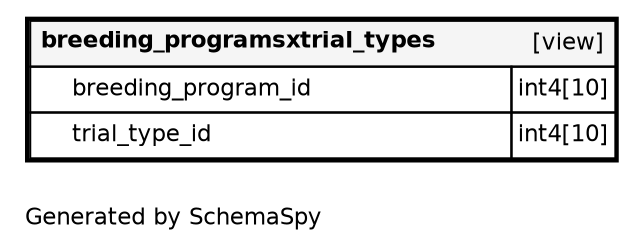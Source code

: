 digraph "oneDegreeRelationshipsDiagram" {
  graph [    rankdir="RL"    bgcolor="#ffffff"    label="\nGenerated by SchemaSpy"    labeljust="l"    nodesep="0.18"    ranksep="0.46"    fontname="Helvetica"    fontsize="11"    ration="compress"  ];  node [    fontname="Helvetica"    fontsize="11"    shape="plaintext"  ];  edge [    arrowsize="0.8"  ];
  "breeding_programsxtrial_types" [
   label=<
    <TABLE BORDER="2" CELLBORDER="1" CELLSPACING="0" BGCOLOR="#ffffff">
      <TR><TD COLSPAN="4"  BGCOLOR="#f5f5f5"><TABLE BORDER="0" CELLSPACING="0"><TR><TD ALIGN="LEFT" FIXEDSIZE="TRUE" WIDTH="210" HEIGHT="16"><B>breeding_programsxtrial_types</B></TD><TD ALIGN="RIGHT">[view]</TD></TR></TABLE></TD></TR>
      <TR><TD PORT="breeding_program_id" COLSPAN="2" ALIGN="LEFT"><TABLE BORDER="0" CELLSPACING="0" ALIGN="LEFT"><TR ALIGN="LEFT"><TD ALIGN="LEFT" FIXEDSIZE="TRUE" WIDTH="15" HEIGHT="16"></TD><TD ALIGN="LEFT" FIXEDSIZE="TRUE" WIDTH="210" HEIGHT="16">breeding_program_id</TD></TR></TABLE></TD><TD PORT="breeding_program_id.type" ALIGN="LEFT">int4[10]</TD></TR>
      <TR><TD PORT="trial_type_id" COLSPAN="2" ALIGN="LEFT"><TABLE BORDER="0" CELLSPACING="0" ALIGN="LEFT"><TR ALIGN="LEFT"><TD ALIGN="LEFT" FIXEDSIZE="TRUE" WIDTH="15" HEIGHT="16"></TD><TD ALIGN="LEFT" FIXEDSIZE="TRUE" WIDTH="210" HEIGHT="16">trial_type_id</TD></TR></TABLE></TD><TD PORT="trial_type_id.type" ALIGN="LEFT">int4[10]</TD></TR>
    </TABLE>>
    URL="breeding_programsxtrial_types.html"
    target="_top"
    tooltip="breeding_programsxtrial_types"
  ];
}
